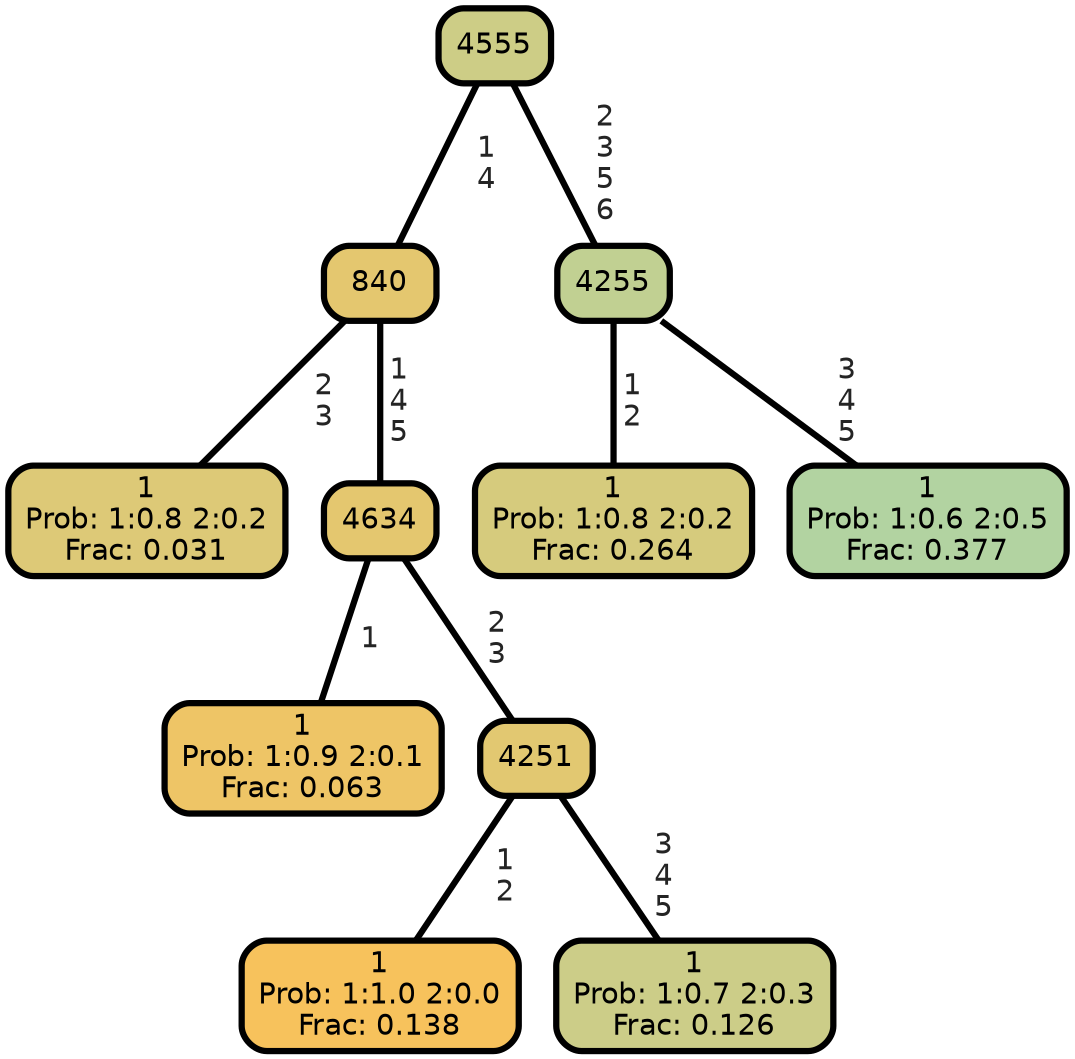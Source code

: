 graph Tree {
node [shape=box, style="filled, rounded",color="black",penwidth="3",fontcolor="black",                 fontname=helvetica] ;
graph [ranksep="0 equally", splines=straight,                 bgcolor=transparent, dpi=200] ;
edge [fontname=helvetica, fontweight=bold,fontcolor=grey14,color=black] ;
0 [label="1
Prob: 1:0.8 2:0.2
Frac: 0.031", fillcolor="#ddc977"] ;
1 [label="840", fillcolor="#e4c76f"] ;
2 [label="1
Prob: 1:0.9 2:0.1
Frac: 0.063", fillcolor="#eec566"] ;
3 [label="4634", fillcolor="#e4c76f"] ;
4 [label="1
Prob: 1:1.0 2:0.0
Frac: 0.138", fillcolor="#f7c25c"] ;
5 [label="4251", fillcolor="#e2c871"] ;
6 [label="1
Prob: 1:0.7 2:0.3
Frac: 0.126", fillcolor="#cccd88"] ;
7 [label="4555", fillcolor="#cdcd86"] ;
8 [label="1
Prob: 1:0.8 2:0.2
Frac: 0.264", fillcolor="#d6cb7d"] ;
9 [label="4255", fillcolor="#c1d092"] ;
10 [label="1
Prob: 1:0.6 2:0.5
Frac: 0.377", fillcolor="#b2d3a1"] ;
1 -- 0 [label=" 2\n 3",penwidth=3] ;
1 -- 3 [label=" 1\n 4\n 5",penwidth=3] ;
3 -- 2 [label=" 1",penwidth=3] ;
3 -- 5 [label=" 2\n 3",penwidth=3] ;
5 -- 4 [label=" 1\n 2",penwidth=3] ;
5 -- 6 [label=" 3\n 4\n 5",penwidth=3] ;
7 -- 1 [label=" 1\n 4",penwidth=3] ;
7 -- 9 [label=" 2\n 3\n 5\n 6",penwidth=3] ;
9 -- 8 [label=" 1\n 2",penwidth=3] ;
9 -- 10 [label=" 3\n 4\n 5",penwidth=3] ;
{rank = same;}}